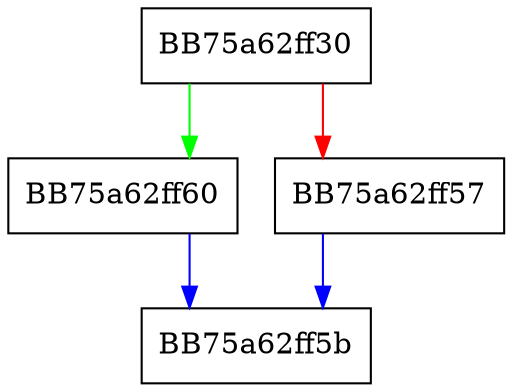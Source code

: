 digraph Read {
  node [shape="box"];
  graph [splines=ortho];
  BB75a62ff30 -> BB75a62ff60 [color="green"];
  BB75a62ff30 -> BB75a62ff57 [color="red"];
  BB75a62ff57 -> BB75a62ff5b [color="blue"];
  BB75a62ff60 -> BB75a62ff5b [color="blue"];
}